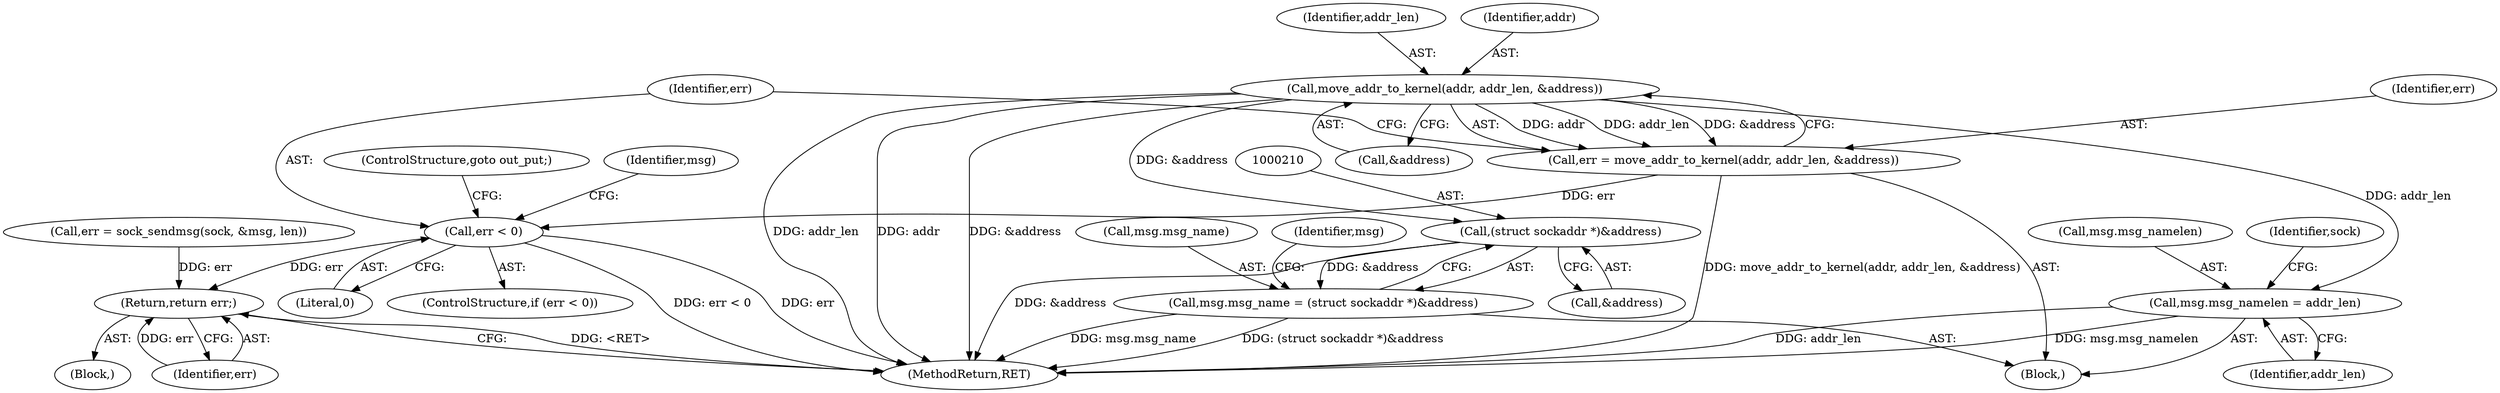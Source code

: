 digraph "0_linux_4de930efc23b92ddf88ce91c405ee645fe6e27ea@API" {
"1000195" [label="(Call,move_addr_to_kernel(addr, addr_len, &address))"];
"1000193" [label="(Call,err = move_addr_to_kernel(addr, addr_len, &address))"];
"1000201" [label="(Call,err < 0)"];
"1000248" [label="(Return,return err;)"];
"1000209" [label="(Call,(struct sockaddr *)&address)"];
"1000205" [label="(Call,msg.msg_name = (struct sockaddr *)&address)"];
"1000213" [label="(Call,msg.msg_namelen = addr_len)"];
"1000204" [label="(ControlStructure,goto out_put;)"];
"1000234" [label="(Call,err = sock_sendmsg(sock, &msg, len))"];
"1000250" [label="(MethodReturn,RET)"];
"1000214" [label="(Call,msg.msg_namelen)"];
"1000201" [label="(Call,err < 0)"];
"1000211" [label="(Call,&address)"];
"1000193" [label="(Call,err = move_addr_to_kernel(addr, addr_len, &address))"];
"1000202" [label="(Identifier,err)"];
"1000198" [label="(Call,&address)"];
"1000213" [label="(Call,msg.msg_namelen = addr_len)"];
"1000197" [label="(Identifier,addr_len)"];
"1000192" [label="(Block,)"];
"1000195" [label="(Call,move_addr_to_kernel(addr, addr_len, &address))"];
"1000194" [label="(Identifier,err)"];
"1000114" [label="(Block,)"];
"1000249" [label="(Identifier,err)"];
"1000200" [label="(ControlStructure,if (err < 0))"];
"1000222" [label="(Identifier,sock)"];
"1000209" [label="(Call,(struct sockaddr *)&address)"];
"1000206" [label="(Call,msg.msg_name)"];
"1000215" [label="(Identifier,msg)"];
"1000205" [label="(Call,msg.msg_name = (struct sockaddr *)&address)"];
"1000203" [label="(Literal,0)"];
"1000196" [label="(Identifier,addr)"];
"1000207" [label="(Identifier,msg)"];
"1000217" [label="(Identifier,addr_len)"];
"1000248" [label="(Return,return err;)"];
"1000195" -> "1000193"  [label="AST: "];
"1000195" -> "1000198"  [label="CFG: "];
"1000196" -> "1000195"  [label="AST: "];
"1000197" -> "1000195"  [label="AST: "];
"1000198" -> "1000195"  [label="AST: "];
"1000193" -> "1000195"  [label="CFG: "];
"1000195" -> "1000250"  [label="DDG: addr_len"];
"1000195" -> "1000250"  [label="DDG: addr"];
"1000195" -> "1000250"  [label="DDG: &address"];
"1000195" -> "1000193"  [label="DDG: addr"];
"1000195" -> "1000193"  [label="DDG: addr_len"];
"1000195" -> "1000193"  [label="DDG: &address"];
"1000195" -> "1000209"  [label="DDG: &address"];
"1000195" -> "1000213"  [label="DDG: addr_len"];
"1000193" -> "1000192"  [label="AST: "];
"1000194" -> "1000193"  [label="AST: "];
"1000202" -> "1000193"  [label="CFG: "];
"1000193" -> "1000250"  [label="DDG: move_addr_to_kernel(addr, addr_len, &address)"];
"1000193" -> "1000201"  [label="DDG: err"];
"1000201" -> "1000200"  [label="AST: "];
"1000201" -> "1000203"  [label="CFG: "];
"1000202" -> "1000201"  [label="AST: "];
"1000203" -> "1000201"  [label="AST: "];
"1000204" -> "1000201"  [label="CFG: "];
"1000207" -> "1000201"  [label="CFG: "];
"1000201" -> "1000250"  [label="DDG: err < 0"];
"1000201" -> "1000250"  [label="DDG: err"];
"1000201" -> "1000248"  [label="DDG: err"];
"1000248" -> "1000114"  [label="AST: "];
"1000248" -> "1000249"  [label="CFG: "];
"1000249" -> "1000248"  [label="AST: "];
"1000250" -> "1000248"  [label="CFG: "];
"1000248" -> "1000250"  [label="DDG: <RET>"];
"1000249" -> "1000248"  [label="DDG: err"];
"1000234" -> "1000248"  [label="DDG: err"];
"1000209" -> "1000205"  [label="AST: "];
"1000209" -> "1000211"  [label="CFG: "];
"1000210" -> "1000209"  [label="AST: "];
"1000211" -> "1000209"  [label="AST: "];
"1000205" -> "1000209"  [label="CFG: "];
"1000209" -> "1000250"  [label="DDG: &address"];
"1000209" -> "1000205"  [label="DDG: &address"];
"1000205" -> "1000192"  [label="AST: "];
"1000206" -> "1000205"  [label="AST: "];
"1000215" -> "1000205"  [label="CFG: "];
"1000205" -> "1000250"  [label="DDG: (struct sockaddr *)&address"];
"1000205" -> "1000250"  [label="DDG: msg.msg_name"];
"1000213" -> "1000192"  [label="AST: "];
"1000213" -> "1000217"  [label="CFG: "];
"1000214" -> "1000213"  [label="AST: "];
"1000217" -> "1000213"  [label="AST: "];
"1000222" -> "1000213"  [label="CFG: "];
"1000213" -> "1000250"  [label="DDG: addr_len"];
"1000213" -> "1000250"  [label="DDG: msg.msg_namelen"];
}
